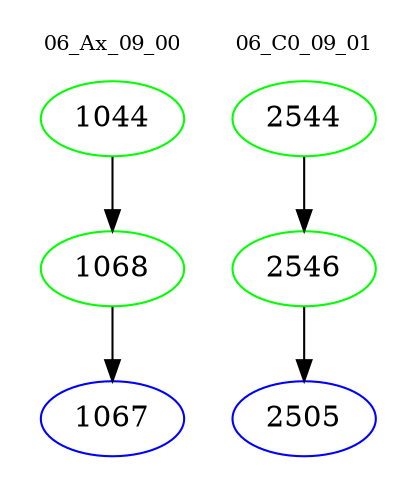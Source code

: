 digraph{
subgraph cluster_0 {
color = white
label = "06_Ax_09_00";
fontsize=10;
T0_1044 [label="1044", color="green"]
T0_1044 -> T0_1068 [color="black"]
T0_1068 [label="1068", color="green"]
T0_1068 -> T0_1067 [color="black"]
T0_1067 [label="1067", color="blue"]
}
subgraph cluster_1 {
color = white
label = "06_C0_09_01";
fontsize=10;
T1_2544 [label="2544", color="green"]
T1_2544 -> T1_2546 [color="black"]
T1_2546 [label="2546", color="green"]
T1_2546 -> T1_2505 [color="black"]
T1_2505 [label="2505", color="blue"]
}
}
